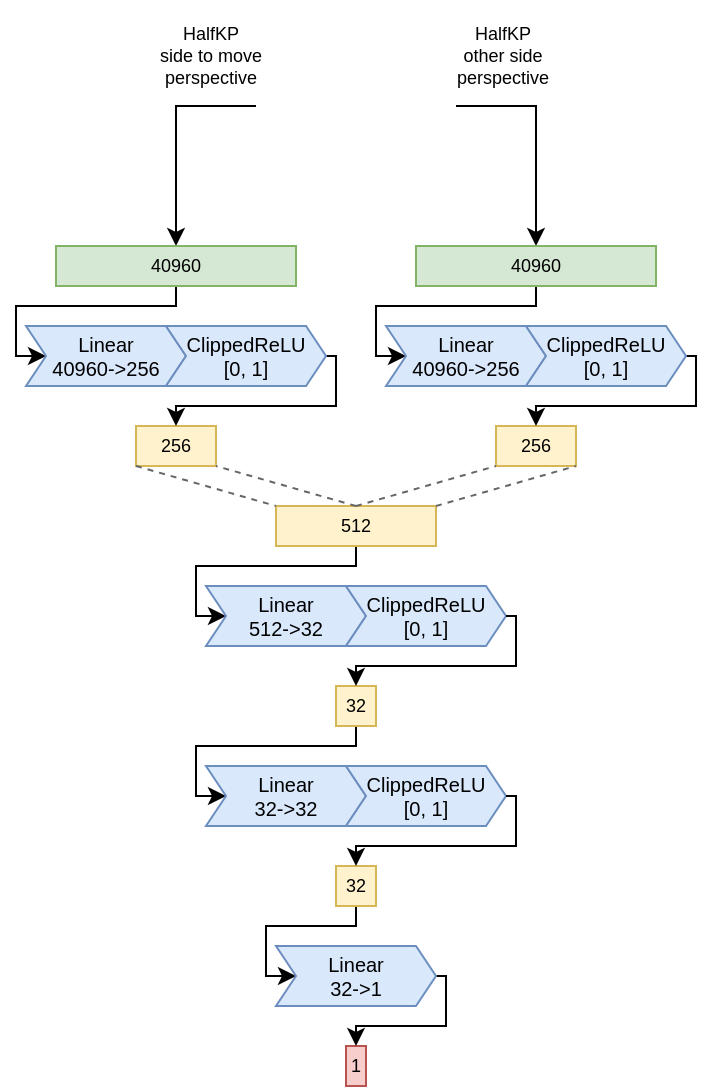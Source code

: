 <mxfile version="14.6.6" type="device"><diagram id="WEN0L9vgDvnMjeqGFGax" name="Page-1"><mxGraphModel dx="1185" dy="634" grid="1" gridSize="10" guides="1" tooltips="1" connect="1" arrows="1" fold="1" page="1" pageScale="1" pageWidth="850" pageHeight="1100" math="0" shadow="0"><root><mxCell id="0"/><mxCell id="1" parent="0"/><mxCell id="uz10yLNLv4WFwoIeB_5W-53" value="&#xA;&lt;div style=&quot;font-size: 9px&quot;&gt;HalfKP&lt;/div&gt;&lt;div style=&quot;font-size: 9px&quot;&gt;other side &lt;br style=&quot;font-size: 9px&quot;&gt;perspective&lt;br style=&quot;font-size: 9px&quot;&gt;&lt;/div&gt;&#xA;&#xA;" style="edgeStyle=orthogonalEdgeStyle;rounded=0;sketch=0;jumpStyle=none;orthogonalLoop=1;jettySize=auto;html=1;exitX=1;exitY=0.5;exitDx=0;exitDy=0;entryX=0.5;entryY=0;entryDx=0;entryDy=0;shadow=0;labelBackgroundColor=none;fontSize=9;strokeColor=#000000;" edge="1" parent="1" source="uz10yLNLv4WFwoIeB_5W-37" target="uz10yLNLv4WFwoIeB_5W-39"><mxGeometry x="-0.4" y="10" relative="1" as="geometry"><mxPoint x="-10" y="-10" as="offset"/></mxGeometry></mxCell><mxCell id="uz10yLNLv4WFwoIeB_5W-54" value="&#xA;&lt;div style=&quot;font-size: 9px&quot;&gt;&lt;font style=&quot;font-size: 9px&quot;&gt;HalfKP&lt;/font&gt;&lt;/div&gt;&lt;div style=&quot;font-size: 9px&quot;&gt;&lt;font style=&quot;font-size: 9px&quot;&gt;side to move&lt;br style=&quot;font-size: 9px&quot;&gt;&lt;/font&gt;&lt;/div&gt;&lt;div style=&quot;font-size: 9px&quot;&gt;&lt;font style=&quot;font-size: 9px&quot;&gt;perspective&lt;br style=&quot;font-size: 9px&quot;&gt;&lt;/font&gt;&lt;/div&gt;&#xA;&#xA;" style="edgeStyle=orthogonalEdgeStyle;rounded=0;sketch=0;jumpStyle=none;orthogonalLoop=1;jettySize=auto;html=1;exitX=0;exitY=0.5;exitDx=0;exitDy=0;entryX=0.5;entryY=0;entryDx=0;entryDy=0;shadow=0;labelBackgroundColor=none;fontSize=9;strokeColor=#000000;" edge="1" parent="1" source="uz10yLNLv4WFwoIeB_5W-37" target="uz10yLNLv4WFwoIeB_5W-38"><mxGeometry x="-0.4" y="-10" relative="1" as="geometry"><mxPoint x="10" y="-10" as="offset"/></mxGeometry></mxCell><mxCell id="uz10yLNLv4WFwoIeB_5W-37" value="" style="shape=image;html=1;verticalAlign=top;verticalLabelPosition=bottom;labelBackgroundColor=#ffffff;imageAspect=0;aspect=fixed;image=https://cdn1.iconfinder.com/data/icons/andriod-app/32/chessboard-128.png;rounded=0;shadow=0;glass=0;sketch=0;" vertex="1" parent="1"><mxGeometry x="350" y="340" width="100" height="100" as="geometry"/></mxCell><mxCell id="uz10yLNLv4WFwoIeB_5W-83" style="edgeStyle=orthogonalEdgeStyle;rounded=0;sketch=0;jumpStyle=none;jumpSize=5;orthogonalLoop=1;jettySize=auto;html=1;exitX=0.5;exitY=1;exitDx=0;exitDy=0;entryX=0;entryY=0.5;entryDx=0;entryDy=0;shadow=0;labelBackgroundColor=none;fontSize=9;strokeColor=#000000;strokeWidth=1;" edge="1" parent="1" source="uz10yLNLv4WFwoIeB_5W-38" target="uz10yLNLv4WFwoIeB_5W-40"><mxGeometry relative="1" as="geometry"><Array as="points"><mxPoint x="310" y="490"/><mxPoint x="230" y="490"/><mxPoint x="230" y="515"/></Array></mxGeometry></mxCell><mxCell id="uz10yLNLv4WFwoIeB_5W-38" value="40960" style="rounded=0;whiteSpace=wrap;html=1;shadow=0;glass=0;sketch=0;fontSize=9;align=center;fillColor=#d5e8d4;strokeColor=#82b366;" vertex="1" parent="1"><mxGeometry x="250" y="460" width="120" height="20" as="geometry"/></mxCell><mxCell id="uz10yLNLv4WFwoIeB_5W-79" style="edgeStyle=orthogonalEdgeStyle;rounded=0;sketch=0;jumpStyle=none;jumpSize=5;orthogonalLoop=1;jettySize=auto;html=1;exitX=0.5;exitY=1;exitDx=0;exitDy=0;entryX=0;entryY=0.5;entryDx=0;entryDy=0;shadow=0;labelBackgroundColor=none;fontSize=9;strokeColor=#000000;strokeWidth=1;" edge="1" parent="1" source="uz10yLNLv4WFwoIeB_5W-39" target="uz10yLNLv4WFwoIeB_5W-41"><mxGeometry relative="1" as="geometry"><Array as="points"><mxPoint x="490" y="490"/><mxPoint x="410" y="490"/><mxPoint x="410" y="515"/></Array></mxGeometry></mxCell><mxCell id="uz10yLNLv4WFwoIeB_5W-39" value="40960" style="rounded=0;whiteSpace=wrap;html=1;shadow=0;glass=0;sketch=0;fontSize=9;align=center;fillColor=#d5e8d4;strokeColor=#82b366;" vertex="1" parent="1"><mxGeometry x="430" y="460" width="120" height="20" as="geometry"/></mxCell><mxCell id="uz10yLNLv4WFwoIeB_5W-42" value="256" style="rounded=0;whiteSpace=wrap;html=1;shadow=0;glass=0;sketch=0;fontSize=9;align=center;fillColor=#fff2cc;strokeColor=#d6b656;" vertex="1" parent="1"><mxGeometry x="290" y="550" width="40" height="20" as="geometry"/></mxCell><mxCell id="uz10yLNLv4WFwoIeB_5W-93" style="edgeStyle=orthogonalEdgeStyle;rounded=0;sketch=0;jumpStyle=none;jumpSize=5;orthogonalLoop=1;jettySize=auto;html=1;exitX=0.5;exitY=1;exitDx=0;exitDy=0;entryX=0;entryY=0.5;entryDx=0;entryDy=0;shadow=0;labelBackgroundColor=none;fontSize=9;strokeColor=#000000;strokeWidth=1;" edge="1" parent="1" source="uz10yLNLv4WFwoIeB_5W-44" target="uz10yLNLv4WFwoIeB_5W-91"><mxGeometry relative="1" as="geometry"><Array as="points"><mxPoint x="400" y="710"/><mxPoint x="320" y="710"/><mxPoint x="320" y="735"/></Array></mxGeometry></mxCell><mxCell id="uz10yLNLv4WFwoIeB_5W-44" value="32" style="rounded=0;whiteSpace=wrap;html=1;shadow=0;glass=0;sketch=0;fontSize=9;align=center;fillColor=#fff2cc;strokeColor=#d6b656;" vertex="1" parent="1"><mxGeometry x="390" y="680" width="20" height="20" as="geometry"/></mxCell><mxCell id="uz10yLNLv4WFwoIeB_5W-84" style="edgeStyle=orthogonalEdgeStyle;rounded=0;sketch=0;jumpStyle=none;jumpSize=5;orthogonalLoop=1;jettySize=auto;html=1;exitX=0.5;exitY=1;exitDx=0;exitDy=0;shadow=0;labelBackgroundColor=none;fontSize=9;strokeColor=#000000;strokeWidth=1;entryX=0;entryY=0.5;entryDx=0;entryDy=0;" edge="1" parent="1" source="uz10yLNLv4WFwoIeB_5W-46" target="uz10yLNLv4WFwoIeB_5W-47"><mxGeometry relative="1" as="geometry"><mxPoint x="330" y="630" as="targetPoint"/><Array as="points"><mxPoint x="400" y="620"/><mxPoint x="320" y="620"/><mxPoint x="320" y="645"/></Array></mxGeometry></mxCell><mxCell id="uz10yLNLv4WFwoIeB_5W-46" value="512" style="rounded=0;whiteSpace=wrap;html=1;shadow=0;glass=0;sketch=0;fontSize=9;align=center;fillColor=#fff2cc;strokeColor=#d6b656;" vertex="1" parent="1"><mxGeometry x="360" y="590" width="80" height="20" as="geometry"/></mxCell><mxCell id="uz10yLNLv4WFwoIeB_5W-48" value="256" style="rounded=0;whiteSpace=wrap;html=1;shadow=0;glass=0;sketch=0;fontSize=9;align=center;fillColor=#fff2cc;strokeColor=#d6b656;" vertex="1" parent="1"><mxGeometry x="470" y="550" width="40" height="20" as="geometry"/></mxCell><mxCell id="uz10yLNLv4WFwoIeB_5W-99" style="edgeStyle=orthogonalEdgeStyle;rounded=0;sketch=0;jumpStyle=none;jumpSize=5;orthogonalLoop=1;jettySize=auto;html=1;exitX=0.5;exitY=1;exitDx=0;exitDy=0;entryX=0;entryY=0.5;entryDx=0;entryDy=0;shadow=0;labelBackgroundColor=none;fontSize=9;strokeColor=#000000;strokeWidth=1;" edge="1" parent="1" source="uz10yLNLv4WFwoIeB_5W-49" target="uz10yLNLv4WFwoIeB_5W-52"><mxGeometry relative="1" as="geometry"><mxPoint x="405" y="790" as="sourcePoint"/><mxPoint x="375" y="825" as="targetPoint"/><Array as="points"><mxPoint x="400" y="800"/><mxPoint x="355" y="800"/><mxPoint x="355" y="825"/></Array></mxGeometry></mxCell><mxCell id="uz10yLNLv4WFwoIeB_5W-49" value="32" style="rounded=0;whiteSpace=wrap;html=1;shadow=0;glass=0;sketch=0;fontSize=9;align=center;fillColor=#fff2cc;strokeColor=#d6b656;" vertex="1" parent="1"><mxGeometry x="390" y="770" width="20" height="20" as="geometry"/></mxCell><mxCell id="uz10yLNLv4WFwoIeB_5W-51" value="1" style="rounded=0;whiteSpace=wrap;html=1;shadow=0;glass=0;sketch=0;fontSize=9;align=center;fillColor=#f8cecc;strokeColor=#b85450;" vertex="1" parent="1"><mxGeometry x="395" y="860" width="10" height="20" as="geometry"/></mxCell><mxCell id="uz10yLNLv4WFwoIeB_5W-100" style="edgeStyle=orthogonalEdgeStyle;rounded=0;sketch=0;jumpStyle=none;jumpSize=5;orthogonalLoop=1;jettySize=auto;html=1;exitX=1;exitY=0.5;exitDx=0;exitDy=0;shadow=0;labelBackgroundColor=none;fontSize=9;strokeColor=#000000;strokeWidth=1;entryX=0.5;entryY=0;entryDx=0;entryDy=0;" edge="1" parent="1" source="uz10yLNLv4WFwoIeB_5W-52" target="uz10yLNLv4WFwoIeB_5W-51"><mxGeometry relative="1" as="geometry"><mxPoint x="435" y="825" as="sourcePoint"/><mxPoint x="395" y="860" as="targetPoint"/><Array as="points"><mxPoint x="445" y="825"/><mxPoint x="445" y="850"/><mxPoint x="400" y="850"/></Array></mxGeometry></mxCell><mxCell id="uz10yLNLv4WFwoIeB_5W-52" value="&lt;div style=&quot;font-size: 10px&quot;&gt;Linear&lt;/div&gt;&lt;div style=&quot;font-size: 10px&quot;&gt;32-&amp;gt;1&lt;br style=&quot;font-size: 10px&quot;&gt;&lt;/div&gt;" style="shape=step;perimeter=stepPerimeter;whiteSpace=wrap;html=1;fixedSize=1;rounded=0;shadow=0;glass=0;sketch=0;fontSize=10;align=center;size=10;fillColor=#dae8fc;strokeColor=#6c8ebf;" vertex="1" parent="1"><mxGeometry x="360" y="810" width="80" height="30" as="geometry"/></mxCell><mxCell id="uz10yLNLv4WFwoIeB_5W-59" value="" style="endArrow=none;dashed=1;html=1;shadow=0;labelBackgroundColor=none;fontSize=9;strokeColor=#666666;entryX=0;entryY=1;entryDx=0;entryDy=0;exitX=0.5;exitY=0;exitDx=0;exitDy=0;fillColor=#f5f5f5;" edge="1" parent="1" source="uz10yLNLv4WFwoIeB_5W-46" target="uz10yLNLv4WFwoIeB_5W-48"><mxGeometry width="50" height="50" relative="1" as="geometry"><mxPoint x="395" y="620" as="sourcePoint"/><mxPoint x="445" y="570" as="targetPoint"/></mxGeometry></mxCell><mxCell id="uz10yLNLv4WFwoIeB_5W-60" value="" style="endArrow=none;dashed=1;html=1;shadow=0;labelBackgroundColor=none;fontSize=9;strokeColor=#666666;entryX=1;entryY=1;entryDx=0;entryDy=0;exitX=1;exitY=0;exitDx=0;exitDy=0;fillColor=#f5f5f5;" edge="1" parent="1" source="uz10yLNLv4WFwoIeB_5W-46" target="uz10yLNLv4WFwoIeB_5W-48"><mxGeometry width="50" height="50" relative="1" as="geometry"><mxPoint x="410" y="600" as="sourcePoint"/><mxPoint x="470" y="580" as="targetPoint"/></mxGeometry></mxCell><mxCell id="uz10yLNLv4WFwoIeB_5W-61" value="" style="endArrow=none;dashed=1;html=1;shadow=0;labelBackgroundColor=none;fontSize=9;strokeColor=#666666;entryX=1;entryY=1;entryDx=0;entryDy=0;exitX=0.5;exitY=0;exitDx=0;exitDy=0;fillColor=#f5f5f5;" edge="1" parent="1" source="uz10yLNLv4WFwoIeB_5W-46" target="uz10yLNLv4WFwoIeB_5W-42"><mxGeometry width="50" height="50" relative="1" as="geometry"><mxPoint x="420" y="610" as="sourcePoint"/><mxPoint x="480" y="590" as="targetPoint"/></mxGeometry></mxCell><mxCell id="uz10yLNLv4WFwoIeB_5W-62" value="" style="endArrow=none;dashed=1;html=1;shadow=0;labelBackgroundColor=none;fontSize=9;strokeColor=#666666;entryX=0;entryY=0;entryDx=0;entryDy=0;exitX=0;exitY=1;exitDx=0;exitDy=0;fillColor=#f5f5f5;" edge="1" parent="1" source="uz10yLNLv4WFwoIeB_5W-42" target="uz10yLNLv4WFwoIeB_5W-46"><mxGeometry width="50" height="50" relative="1" as="geometry"><mxPoint x="430" y="620" as="sourcePoint"/><mxPoint x="490" y="600" as="targetPoint"/></mxGeometry></mxCell><mxCell id="uz10yLNLv4WFwoIeB_5W-77" style="edgeStyle=orthogonalEdgeStyle;rounded=0;sketch=0;jumpStyle=none;jumpSize=5;orthogonalLoop=1;jettySize=auto;html=1;exitX=1;exitY=0.5;exitDx=0;exitDy=0;entryX=0.5;entryY=0;entryDx=0;entryDy=0;shadow=0;labelBackgroundColor=none;fontSize=9;strokeColor=#000000;strokeWidth=1;" edge="1" parent="1" source="uz10yLNLv4WFwoIeB_5W-70" target="uz10yLNLv4WFwoIeB_5W-42"><mxGeometry relative="1" as="geometry"><Array as="points"><mxPoint x="390" y="515"/><mxPoint x="390" y="540"/><mxPoint x="310" y="540"/></Array></mxGeometry></mxCell><mxCell id="uz10yLNLv4WFwoIeB_5W-81" style="edgeStyle=orthogonalEdgeStyle;rounded=0;sketch=0;jumpStyle=none;jumpSize=5;orthogonalLoop=1;jettySize=auto;html=1;exitX=1;exitY=0.5;exitDx=0;exitDy=0;entryX=0.5;entryY=0;entryDx=0;entryDy=0;shadow=0;labelBackgroundColor=none;fontSize=9;strokeColor=#000000;strokeWidth=1;" edge="1" parent="1" source="uz10yLNLv4WFwoIeB_5W-78" target="uz10yLNLv4WFwoIeB_5W-48"><mxGeometry relative="1" as="geometry"><Array as="points"><mxPoint x="570" y="515"/><mxPoint x="570" y="540"/><mxPoint x="490" y="540"/></Array></mxGeometry></mxCell><mxCell id="uz10yLNLv4WFwoIeB_5W-85" value="" style="group" vertex="1" connectable="0" parent="1"><mxGeometry x="325" y="630" width="150" height="30" as="geometry"/></mxCell><mxCell id="uz10yLNLv4WFwoIeB_5W-47" value="&lt;div style=&quot;font-size: 10px&quot;&gt;Linear&lt;/div&gt;&lt;div style=&quot;font-size: 10px&quot;&gt;512-&amp;gt;32&lt;br style=&quot;font-size: 10px&quot;&gt;&lt;/div&gt;" style="shape=step;perimeter=stepPerimeter;whiteSpace=wrap;html=1;fixedSize=1;rounded=0;shadow=0;glass=0;sketch=0;fontSize=10;align=center;size=10;fillColor=#dae8fc;strokeColor=#6c8ebf;" vertex="1" parent="uz10yLNLv4WFwoIeB_5W-85"><mxGeometry width="80" height="30" as="geometry"/></mxCell><mxCell id="uz10yLNLv4WFwoIeB_5W-82" value="ClippedReLU&lt;br&gt;[0, 1]" style="shape=step;perimeter=stepPerimeter;whiteSpace=wrap;html=1;fixedSize=1;rounded=0;shadow=0;glass=0;sketch=0;fontSize=10;align=center;size=10;fillColor=#dae8fc;strokeColor=#6c8ebf;" vertex="1" parent="uz10yLNLv4WFwoIeB_5W-85"><mxGeometry x="70" width="80" height="30" as="geometry"/></mxCell><mxCell id="uz10yLNLv4WFwoIeB_5W-86" value="" style="group" vertex="1" connectable="0" parent="1"><mxGeometry x="235" y="500" width="150" height="30" as="geometry"/></mxCell><mxCell id="uz10yLNLv4WFwoIeB_5W-40" value="&lt;div style=&quot;font-size: 10px;&quot;&gt;Linear&lt;/div&gt;&lt;div style=&quot;font-size: 10px;&quot;&gt;40960-&amp;gt;256&lt;br style=&quot;font-size: 10px;&quot;&gt;&lt;/div&gt;" style="shape=step;perimeter=stepPerimeter;whiteSpace=wrap;html=1;fixedSize=1;rounded=0;shadow=0;glass=0;sketch=0;fontSize=10;align=center;size=10;fillColor=#dae8fc;strokeColor=#6c8ebf;" vertex="1" parent="uz10yLNLv4WFwoIeB_5W-86"><mxGeometry width="80" height="30" as="geometry"/></mxCell><mxCell id="uz10yLNLv4WFwoIeB_5W-70" value="ClippedReLU&lt;br&gt;[0, 1]" style="shape=step;perimeter=stepPerimeter;whiteSpace=wrap;html=1;fixedSize=1;rounded=0;shadow=0;glass=0;sketch=0;fontSize=10;align=center;size=10;fillColor=#dae8fc;strokeColor=#6c8ebf;" vertex="1" parent="uz10yLNLv4WFwoIeB_5W-86"><mxGeometry x="70" width="80" height="30" as="geometry"/></mxCell><mxCell id="uz10yLNLv4WFwoIeB_5W-87" value="" style="group" vertex="1" connectable="0" parent="1"><mxGeometry x="415" y="500" width="150" height="30" as="geometry"/></mxCell><mxCell id="uz10yLNLv4WFwoIeB_5W-41" value="&lt;div style=&quot;font-size: 10px;&quot;&gt;Linear&lt;/div&gt;&lt;div style=&quot;font-size: 10px;&quot;&gt;40960-&amp;gt;256&lt;br style=&quot;font-size: 10px;&quot;&gt;&lt;/div&gt;" style="shape=step;perimeter=stepPerimeter;whiteSpace=wrap;html=1;fixedSize=1;rounded=0;shadow=0;glass=0;sketch=0;fontSize=10;align=center;size=10;fillColor=#dae8fc;strokeColor=#6c8ebf;" vertex="1" parent="uz10yLNLv4WFwoIeB_5W-87"><mxGeometry width="80" height="30" as="geometry"/></mxCell><mxCell id="uz10yLNLv4WFwoIeB_5W-78" value="ClippedReLU&lt;br&gt;[0, 1]" style="shape=step;perimeter=stepPerimeter;whiteSpace=wrap;html=1;fixedSize=1;rounded=0;shadow=0;glass=0;sketch=0;fontSize=10;align=center;size=10;fillColor=#dae8fc;strokeColor=#6c8ebf;" vertex="1" parent="uz10yLNLv4WFwoIeB_5W-87"><mxGeometry x="70" width="80" height="30" as="geometry"/></mxCell><mxCell id="uz10yLNLv4WFwoIeB_5W-89" style="edgeStyle=orthogonalEdgeStyle;rounded=0;sketch=0;jumpStyle=none;jumpSize=5;orthogonalLoop=1;jettySize=auto;html=1;exitX=1;exitY=0.5;exitDx=0;exitDy=0;shadow=0;labelBackgroundColor=none;fontSize=9;strokeColor=#000000;strokeWidth=1;entryX=0.5;entryY=0;entryDx=0;entryDy=0;" edge="1" parent="1" source="uz10yLNLv4WFwoIeB_5W-82" target="uz10yLNLv4WFwoIeB_5W-44"><mxGeometry relative="1" as="geometry"><mxPoint x="450" y="680" as="targetPoint"/><Array as="points"><mxPoint x="480" y="645"/><mxPoint x="480" y="670"/><mxPoint x="400" y="670"/></Array></mxGeometry></mxCell><mxCell id="uz10yLNLv4WFwoIeB_5W-90" value="" style="group" vertex="1" connectable="0" parent="1"><mxGeometry x="325" y="720" width="150" height="30" as="geometry"/></mxCell><mxCell id="uz10yLNLv4WFwoIeB_5W-91" value="&lt;div style=&quot;font-size: 10px&quot;&gt;Linear&lt;/div&gt;&lt;div style=&quot;font-size: 10px&quot;&gt;32-&amp;gt;32&lt;br style=&quot;font-size: 10px&quot;&gt;&lt;/div&gt;" style="shape=step;perimeter=stepPerimeter;whiteSpace=wrap;html=1;fixedSize=1;rounded=0;shadow=0;glass=0;sketch=0;fontSize=10;align=center;size=10;fillColor=#dae8fc;strokeColor=#6c8ebf;" vertex="1" parent="uz10yLNLv4WFwoIeB_5W-90"><mxGeometry width="80" height="30" as="geometry"/></mxCell><mxCell id="uz10yLNLv4WFwoIeB_5W-92" value="ClippedReLU&lt;br&gt;[0, 1]" style="shape=step;perimeter=stepPerimeter;whiteSpace=wrap;html=1;fixedSize=1;rounded=0;shadow=0;glass=0;sketch=0;fontSize=10;align=center;size=10;fillColor=#dae8fc;strokeColor=#6c8ebf;" vertex="1" parent="uz10yLNLv4WFwoIeB_5W-90"><mxGeometry x="70" width="80" height="30" as="geometry"/></mxCell><mxCell id="uz10yLNLv4WFwoIeB_5W-94" style="edgeStyle=orthogonalEdgeStyle;rounded=0;sketch=0;jumpStyle=none;jumpSize=5;orthogonalLoop=1;jettySize=auto;html=1;exitX=1;exitY=0.5;exitDx=0;exitDy=0;entryX=0.5;entryY=0;entryDx=0;entryDy=0;shadow=0;labelBackgroundColor=none;fontSize=9;strokeColor=#000000;strokeWidth=1;" edge="1" parent="1" source="uz10yLNLv4WFwoIeB_5W-92" target="uz10yLNLv4WFwoIeB_5W-49"><mxGeometry relative="1" as="geometry"><Array as="points"><mxPoint x="480" y="735"/><mxPoint x="480" y="760"/><mxPoint x="400" y="760"/></Array></mxGeometry></mxCell></root></mxGraphModel></diagram></mxfile>